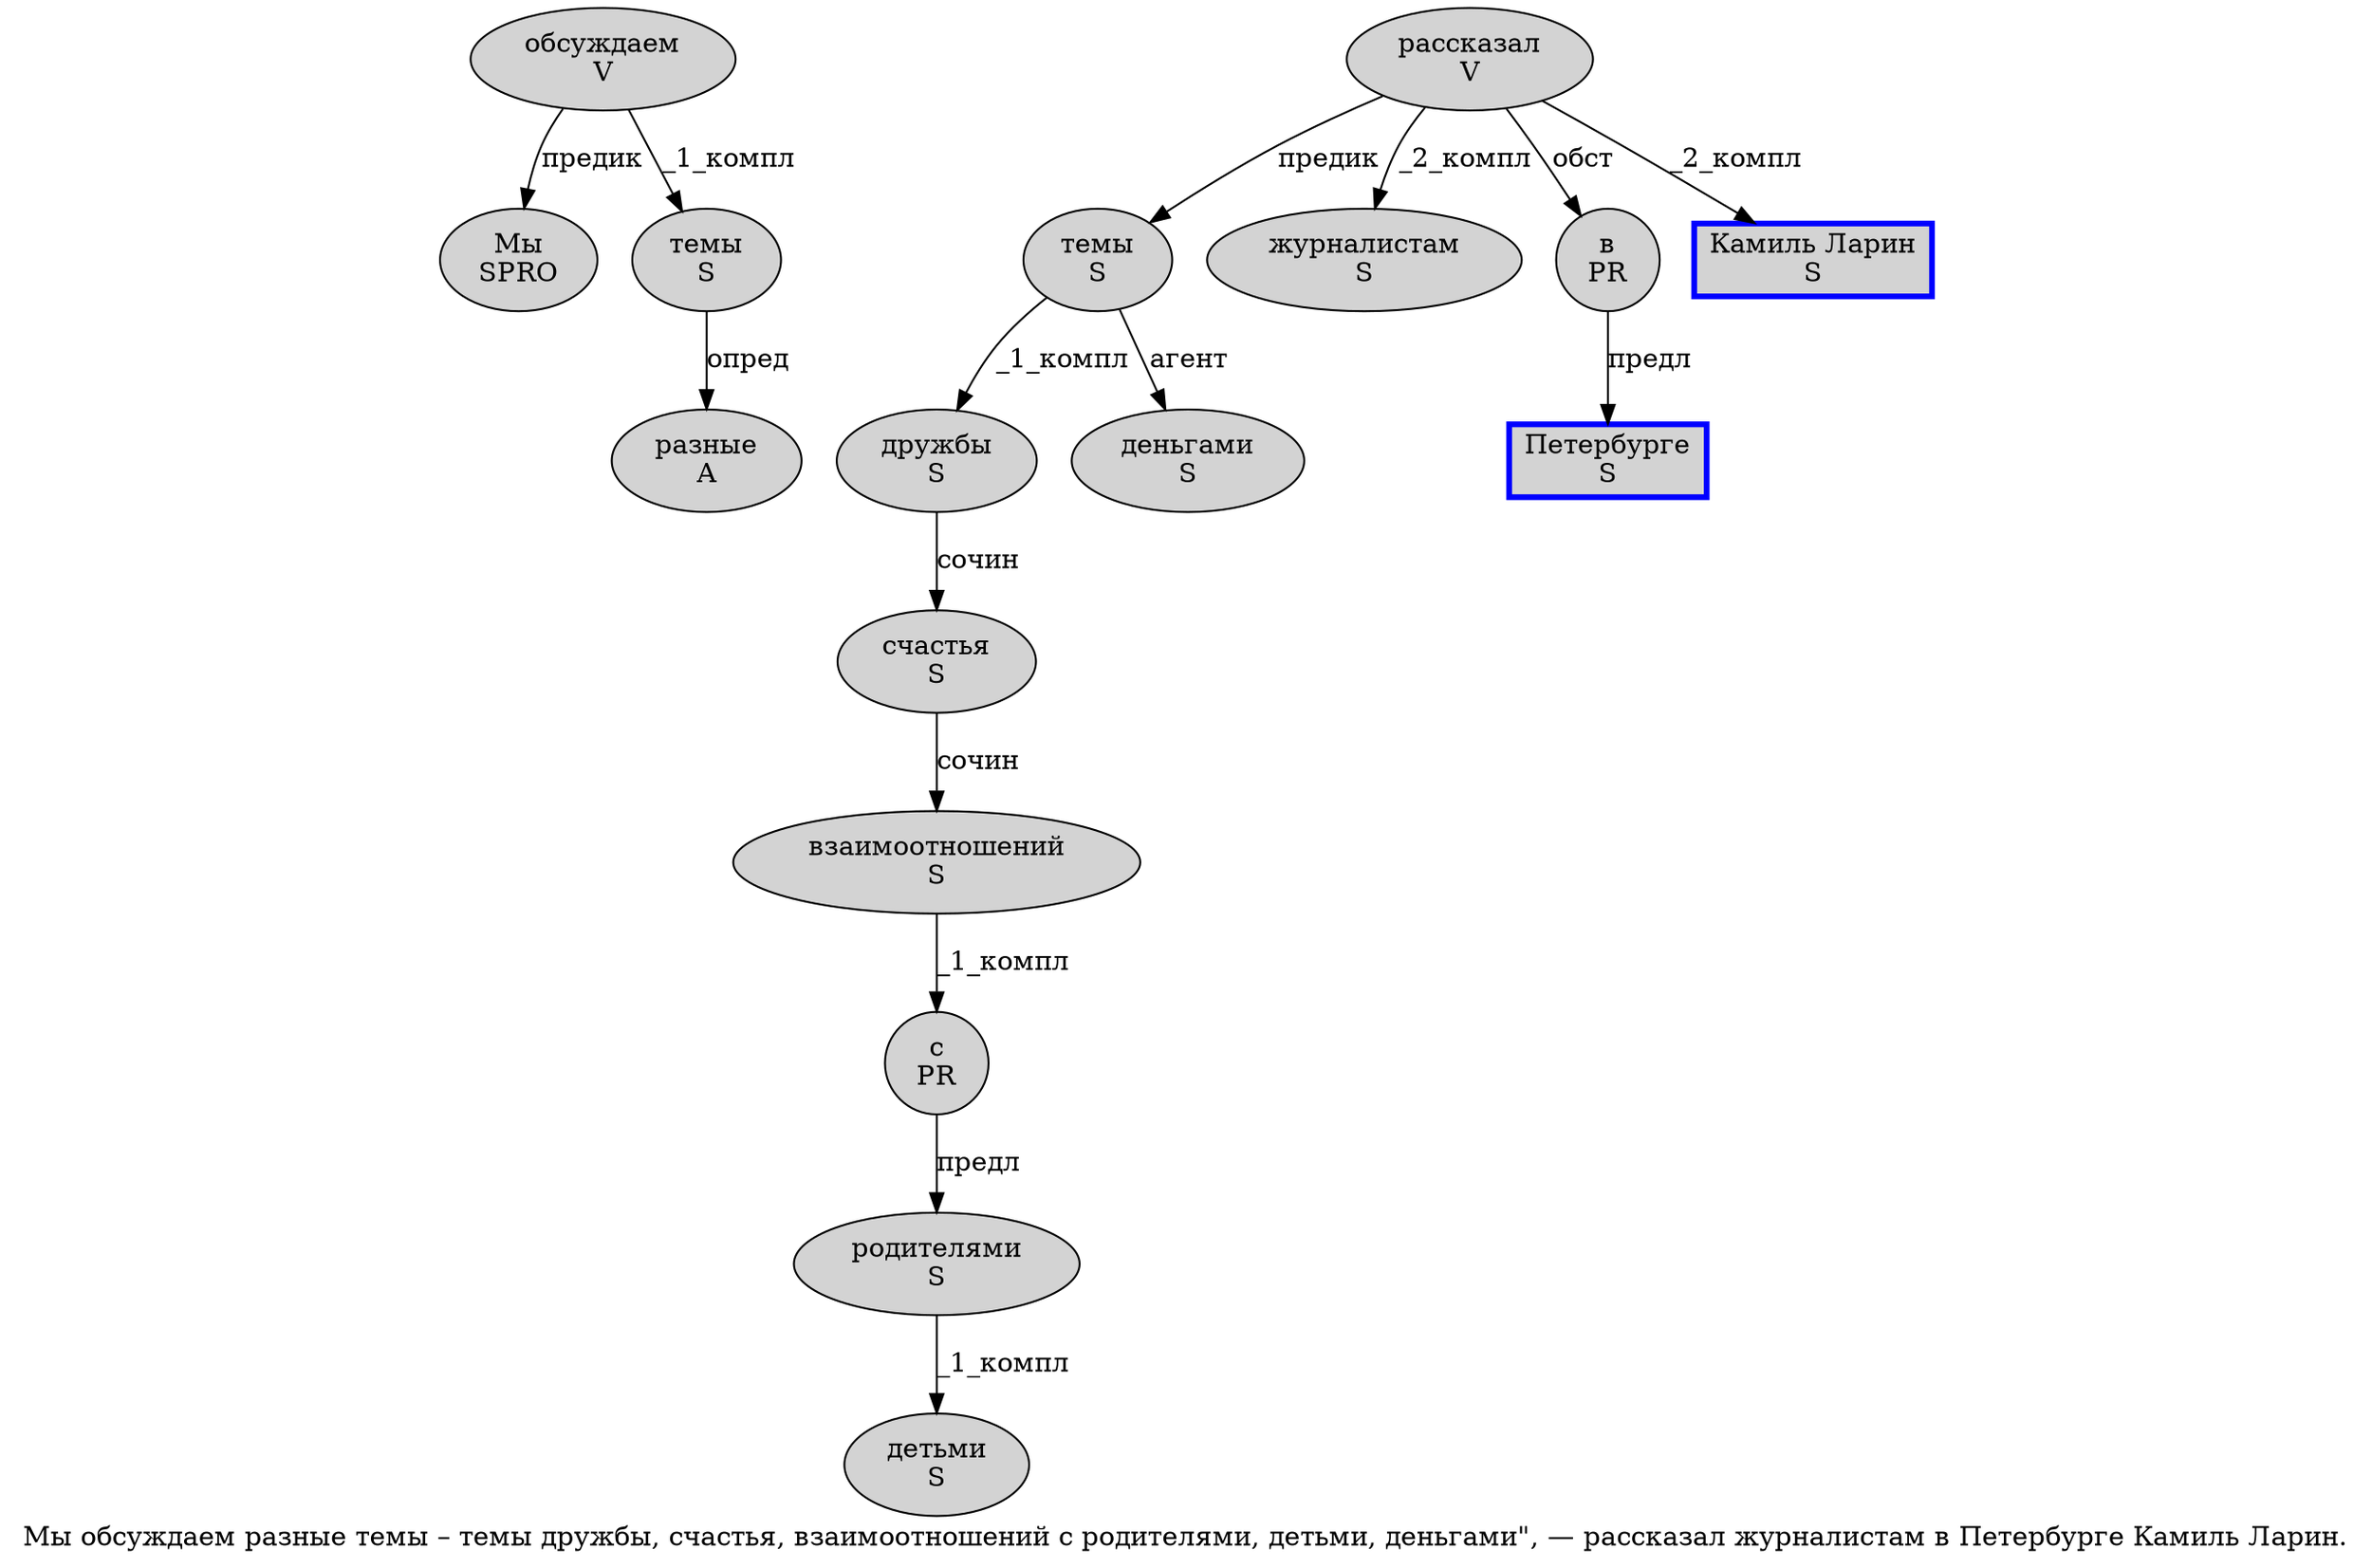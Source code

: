 digraph SENTENCE_1213 {
	graph [label="Мы обсуждаем разные темы – темы дружбы, счастья, взаимоотношений с родителями, детьми, деньгами\", — рассказал журналистам в Петербурге Камиль Ларин."]
	node [style=filled]
		0 [label="Мы
SPRO" color="" fillcolor=lightgray penwidth=1 shape=ellipse]
		1 [label="обсуждаем
V" color="" fillcolor=lightgray penwidth=1 shape=ellipse]
		2 [label="разные
A" color="" fillcolor=lightgray penwidth=1 shape=ellipse]
		3 [label="темы
S" color="" fillcolor=lightgray penwidth=1 shape=ellipse]
		5 [label="темы
S" color="" fillcolor=lightgray penwidth=1 shape=ellipse]
		6 [label="дружбы
S" color="" fillcolor=lightgray penwidth=1 shape=ellipse]
		8 [label="счастья
S" color="" fillcolor=lightgray penwidth=1 shape=ellipse]
		10 [label="взаимоотношений
S" color="" fillcolor=lightgray penwidth=1 shape=ellipse]
		11 [label="с
PR" color="" fillcolor=lightgray penwidth=1 shape=ellipse]
		12 [label="родителями
S" color="" fillcolor=lightgray penwidth=1 shape=ellipse]
		14 [label="детьми
S" color="" fillcolor=lightgray penwidth=1 shape=ellipse]
		16 [label="деньгами
S" color="" fillcolor=lightgray penwidth=1 shape=ellipse]
		20 [label="рассказал
V" color="" fillcolor=lightgray penwidth=1 shape=ellipse]
		21 [label="журналистам
S" color="" fillcolor=lightgray penwidth=1 shape=ellipse]
		22 [label="в
PR" color="" fillcolor=lightgray penwidth=1 shape=ellipse]
		23 [label="Петербурге
S" color=blue fillcolor=lightgray penwidth=3 shape=box]
		24 [label="Камиль Ларин
S" color=blue fillcolor=lightgray penwidth=3 shape=box]
			1 -> 0 [label="предик"]
			1 -> 3 [label="_1_компл"]
			20 -> 5 [label="предик"]
			20 -> 21 [label="_2_компл"]
			20 -> 22 [label="обст"]
			20 -> 24 [label="_2_компл"]
			11 -> 12 [label="предл"]
			3 -> 2 [label="опред"]
			10 -> 11 [label="_1_компл"]
			8 -> 10 [label="сочин"]
			12 -> 14 [label="_1_компл"]
			22 -> 23 [label="предл"]
			5 -> 6 [label="_1_компл"]
			5 -> 16 [label="агент"]
			6 -> 8 [label="сочин"]
}